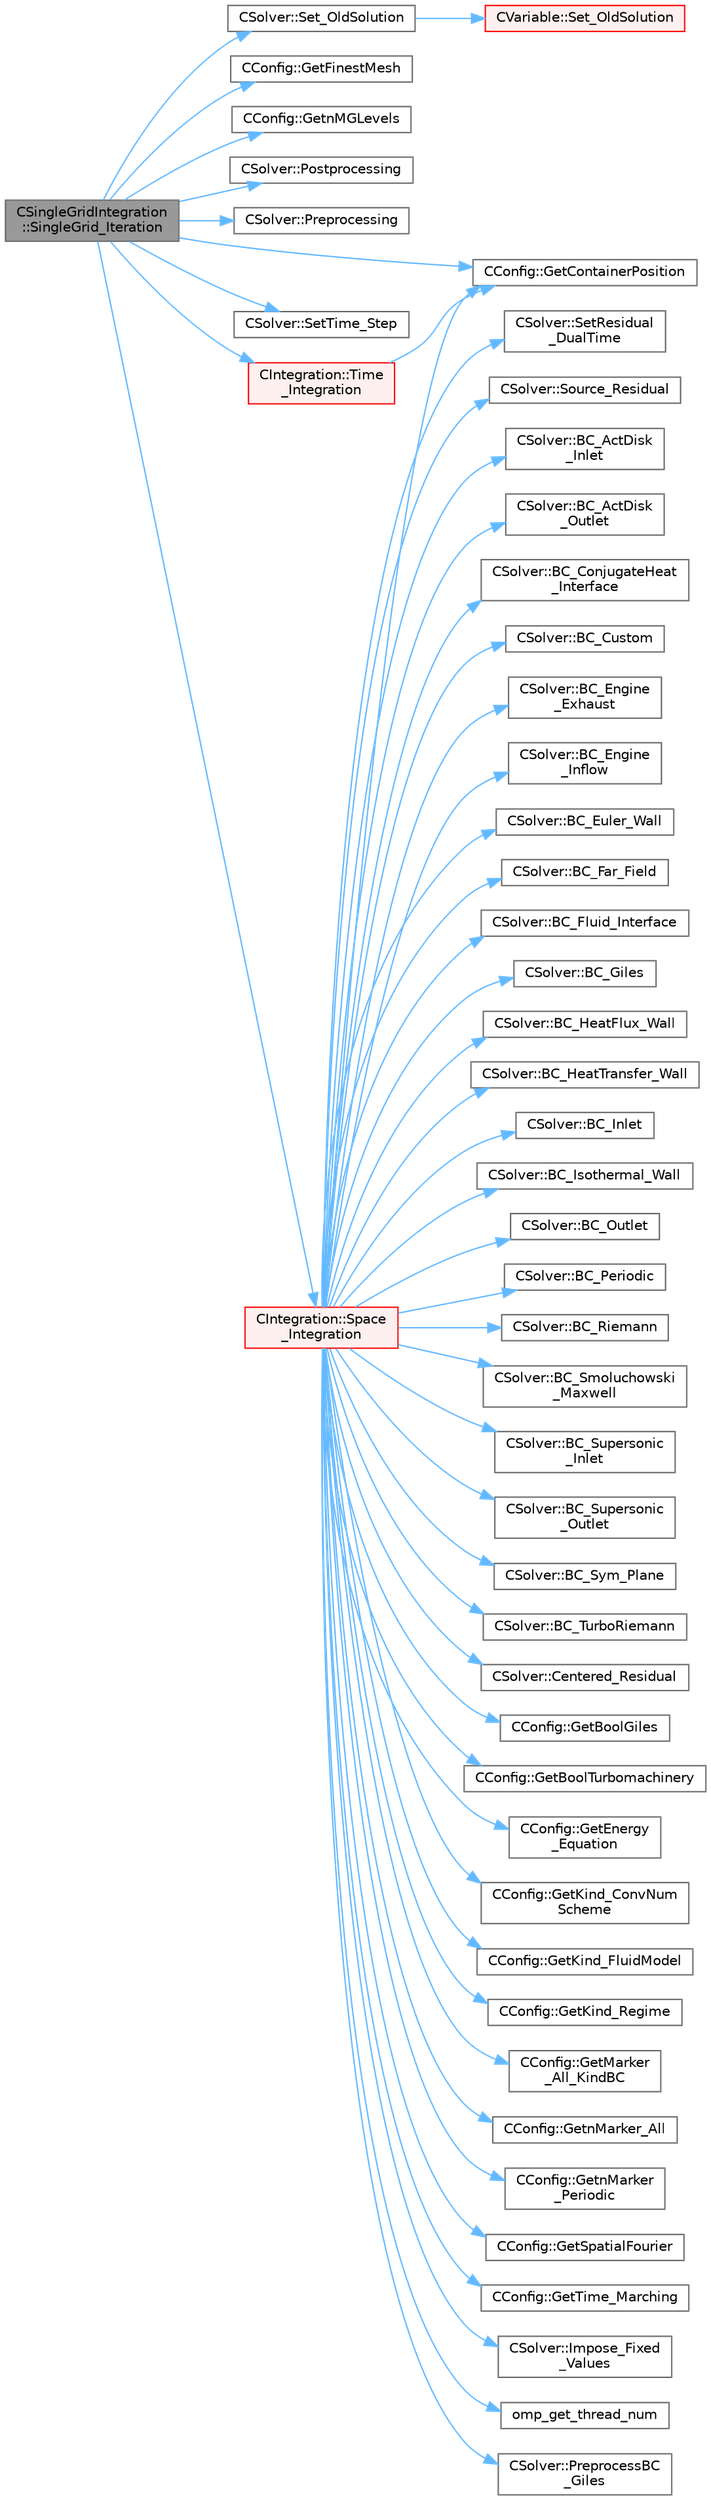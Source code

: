 digraph "CSingleGridIntegration::SingleGrid_Iteration"
{
 // LATEX_PDF_SIZE
  bgcolor="transparent";
  edge [fontname=Helvetica,fontsize=10,labelfontname=Helvetica,labelfontsize=10];
  node [fontname=Helvetica,fontsize=10,shape=box,height=0.2,width=0.4];
  rankdir="LR";
  Node1 [id="Node000001",label="CSingleGridIntegration\l::SingleGrid_Iteration",height=0.2,width=0.4,color="gray40", fillcolor="grey60", style="filled", fontcolor="black",tooltip="Do the numerical integration (implicit) of the turbulence solver."];
  Node1 -> Node2 [id="edge1_Node000001_Node000002",color="steelblue1",style="solid",tooltip=" "];
  Node2 [id="Node000002",label="CConfig::GetContainerPosition",height=0.2,width=0.4,color="grey40", fillcolor="white", style="filled",URL="$classCConfig.html#ad9a79bf229dcc3f99cf7c23d4cb16d06",tooltip="Provides the index of the solution in the container."];
  Node1 -> Node3 [id="edge2_Node000001_Node000003",color="steelblue1",style="solid",tooltip=" "];
  Node3 [id="Node000003",label="CConfig::GetFinestMesh",height=0.2,width=0.4,color="grey40", fillcolor="white", style="filled",URL="$classCConfig.html#a1bfdeef5e374d540cb675c308eb97868",tooltip="Get the index of the finest grid."];
  Node1 -> Node4 [id="edge3_Node000001_Node000004",color="steelblue1",style="solid",tooltip=" "];
  Node4 [id="Node000004",label="CConfig::GetnMGLevels",height=0.2,width=0.4,color="grey40", fillcolor="white", style="filled",URL="$classCConfig.html#a15a61a6f9a1d415c3509018f4916c5c1",tooltip="Get the number of multigrid levels."];
  Node1 -> Node5 [id="edge4_Node000001_Node000005",color="steelblue1",style="solid",tooltip=" "];
  Node5 [id="Node000005",label="CSolver::Postprocessing",height=0.2,width=0.4,color="grey40", fillcolor="white", style="filled",URL="$classCSolver.html#a3bbd97faea2faca3912f766870d9991f",tooltip="A virtual member."];
  Node1 -> Node6 [id="edge5_Node000001_Node000006",color="steelblue1",style="solid",tooltip=" "];
  Node6 [id="Node000006",label="CSolver::Preprocessing",height=0.2,width=0.4,color="grey40", fillcolor="white", style="filled",URL="$classCSolver.html#ae259428dd5451b8f0f81c407aceff287",tooltip="A virtual member."];
  Node1 -> Node7 [id="edge6_Node000001_Node000007",color="steelblue1",style="solid",tooltip=" "];
  Node7 [id="Node000007",label="CSolver::Set_OldSolution",height=0.2,width=0.4,color="grey40", fillcolor="white", style="filled",URL="$classCSolver.html#a520d254d19779cc8cca458fd0c4576be",tooltip="Set the old solution variables to the current solution value for Runge-Kutta iteration...."];
  Node7 -> Node8 [id="edge7_Node000007_Node000008",color="steelblue1",style="solid",tooltip=" "];
  Node8 [id="Node000008",label="CVariable::Set_OldSolution",height=0.2,width=0.4,color="red", fillcolor="#FFF0F0", style="filled",URL="$classCVariable.html#af7ab5687fab17a8840ebcbf1f1927634",tooltip="Set old variables to the value of the current variables."];
  Node1 -> Node12 [id="edge8_Node000001_Node000012",color="steelblue1",style="solid",tooltip=" "];
  Node12 [id="Node000012",label="CSolver::SetTime_Step",height=0.2,width=0.4,color="grey40", fillcolor="white", style="filled",URL="$classCSolver.html#a59168ff9a35447672e6ee77cf4bcb1ec",tooltip="A virtual member."];
  Node1 -> Node13 [id="edge9_Node000001_Node000013",color="steelblue1",style="solid",tooltip=" "];
  Node13 [id="Node000013",label="CIntegration::Space\l_Integration",height=0.2,width=0.4,color="red", fillcolor="#FFF0F0", style="filled",URL="$classCIntegration.html#af7aa23ef26b19cb2e73a8df6c7924d91",tooltip="Do the space integration of the numerical system."];
  Node13 -> Node14 [id="edge10_Node000013_Node000014",color="steelblue1",style="solid",tooltip=" "];
  Node14 [id="Node000014",label="CSolver::BC_ActDisk\l_Inlet",height=0.2,width=0.4,color="grey40", fillcolor="white", style="filled",URL="$classCSolver.html#a884486b5604b012e6abfcee1ec85ec60",tooltip="A virtual member."];
  Node13 -> Node15 [id="edge11_Node000013_Node000015",color="steelblue1",style="solid",tooltip=" "];
  Node15 [id="Node000015",label="CSolver::BC_ActDisk\l_Outlet",height=0.2,width=0.4,color="grey40", fillcolor="white", style="filled",URL="$classCSolver.html#a683cbaadcb95c7f6a1fdddaacdf7b23d",tooltip="A virtual member."];
  Node13 -> Node16 [id="edge12_Node000013_Node000016",color="steelblue1",style="solid",tooltip=" "];
  Node16 [id="Node000016",label="CSolver::BC_ConjugateHeat\l_Interface",height=0.2,width=0.4,color="grey40", fillcolor="white", style="filled",URL="$classCSolver.html#a94db69b3d09652f77010c9f3148a903e",tooltip="A virtual member."];
  Node13 -> Node17 [id="edge13_Node000013_Node000017",color="steelblue1",style="solid",tooltip=" "];
  Node17 [id="Node000017",label="CSolver::BC_Custom",height=0.2,width=0.4,color="grey40", fillcolor="white", style="filled",URL="$classCSolver.html#aa6353fb1b3aa5890a4630de58ef969c2",tooltip="A virtual member."];
  Node13 -> Node18 [id="edge14_Node000013_Node000018",color="steelblue1",style="solid",tooltip=" "];
  Node18 [id="Node000018",label="CSolver::BC_Engine\l_Exhaust",height=0.2,width=0.4,color="grey40", fillcolor="white", style="filled",URL="$classCSolver.html#ad71605aa960f2919dfc42d37d26ccf14",tooltip="A virtual member."];
  Node13 -> Node19 [id="edge15_Node000013_Node000019",color="steelblue1",style="solid",tooltip=" "];
  Node19 [id="Node000019",label="CSolver::BC_Engine\l_Inflow",height=0.2,width=0.4,color="grey40", fillcolor="white", style="filled",URL="$classCSolver.html#a40dad90e195d685000c464df07f236a5",tooltip="A virtual member."];
  Node13 -> Node20 [id="edge16_Node000013_Node000020",color="steelblue1",style="solid",tooltip=" "];
  Node20 [id="Node000020",label="CSolver::BC_Euler_Wall",height=0.2,width=0.4,color="grey40", fillcolor="white", style="filled",URL="$classCSolver.html#ad3242705af8a649e3ab21f37f80547e0",tooltip="A virtual member."];
  Node13 -> Node21 [id="edge17_Node000013_Node000021",color="steelblue1",style="solid",tooltip=" "];
  Node21 [id="Node000021",label="CSolver::BC_Far_Field",height=0.2,width=0.4,color="grey40", fillcolor="white", style="filled",URL="$classCSolver.html#afc58e2186b9fa9fcd6f985dea8a4aef9",tooltip="A virtual member."];
  Node13 -> Node22 [id="edge18_Node000013_Node000022",color="steelblue1",style="solid",tooltip=" "];
  Node22 [id="Node000022",label="CSolver::BC_Fluid_Interface",height=0.2,width=0.4,color="grey40", fillcolor="white", style="filled",URL="$classCSolver.html#a8e61426b81d9a8e38b180eb507ec6057",tooltip="Impose the interface state across sliding meshes."];
  Node13 -> Node23 [id="edge19_Node000013_Node000023",color="steelblue1",style="solid",tooltip=" "];
  Node23 [id="Node000023",label="CSolver::BC_Giles",height=0.2,width=0.4,color="grey40", fillcolor="white", style="filled",URL="$classCSolver.html#abd63b8973a56028dc9627113f53ab410",tooltip="A virtual member."];
  Node13 -> Node24 [id="edge20_Node000013_Node000024",color="steelblue1",style="solid",tooltip=" "];
  Node24 [id="Node000024",label="CSolver::BC_HeatFlux_Wall",height=0.2,width=0.4,color="grey40", fillcolor="white", style="filled",URL="$classCSolver.html#a7d1cb36c52b06eeaeca536ba6c99f963",tooltip="A virtual member."];
  Node13 -> Node25 [id="edge21_Node000013_Node000025",color="steelblue1",style="solid",tooltip=" "];
  Node25 [id="Node000025",label="CSolver::BC_HeatTransfer_Wall",height=0.2,width=0.4,color="grey40", fillcolor="white", style="filled",URL="$classCSolver.html#a84cb65d82b26da347e96b8ed81772a03",tooltip="Impose a heat flux by prescribing a heat transfer coefficient and a temperature at infinity."];
  Node13 -> Node26 [id="edge22_Node000013_Node000026",color="steelblue1",style="solid",tooltip=" "];
  Node26 [id="Node000026",label="CSolver::BC_Inlet",height=0.2,width=0.4,color="grey40", fillcolor="white", style="filled",URL="$classCSolver.html#a94825a483faefdc2d4de0ee06827d8d5",tooltip="A virtual member."];
  Node13 -> Node27 [id="edge23_Node000013_Node000027",color="steelblue1",style="solid",tooltip=" "];
  Node27 [id="Node000027",label="CSolver::BC_Isothermal_Wall",height=0.2,width=0.4,color="grey40", fillcolor="white", style="filled",URL="$classCSolver.html#afb597736a227b60f8f23b7c4f963b3aa",tooltip="A virtual member."];
  Node13 -> Node28 [id="edge24_Node000013_Node000028",color="steelblue1",style="solid",tooltip=" "];
  Node28 [id="Node000028",label="CSolver::BC_Outlet",height=0.2,width=0.4,color="grey40", fillcolor="white", style="filled",URL="$classCSolver.html#abe63c6057695d29b2c4d1a1f49c223a9",tooltip="A virtual member."];
  Node13 -> Node29 [id="edge25_Node000013_Node000029",color="steelblue1",style="solid",tooltip=" "];
  Node29 [id="Node000029",label="CSolver::BC_Periodic",height=0.2,width=0.4,color="grey40", fillcolor="white", style="filled",URL="$classCSolver.html#a2ccf1ca0de573ea053c7fb15e32be2cd",tooltip="A virtual member."];
  Node13 -> Node30 [id="edge26_Node000013_Node000030",color="steelblue1",style="solid",tooltip=" "];
  Node30 [id="Node000030",label="CSolver::BC_Riemann",height=0.2,width=0.4,color="grey40", fillcolor="white", style="filled",URL="$classCSolver.html#a34ca3aa5f2e4d2f8cfd7d989808fed03",tooltip="A virtual member."];
  Node13 -> Node31 [id="edge27_Node000013_Node000031",color="steelblue1",style="solid",tooltip=" "];
  Node31 [id="Node000031",label="CSolver::BC_Smoluchowski\l_Maxwell",height=0.2,width=0.4,color="grey40", fillcolor="white", style="filled",URL="$classCSolver.html#a0190ef2d683965e0fe7486c60b489711",tooltip="A virtual member."];
  Node13 -> Node32 [id="edge28_Node000013_Node000032",color="steelblue1",style="solid",tooltip=" "];
  Node32 [id="Node000032",label="CSolver::BC_Supersonic\l_Inlet",height=0.2,width=0.4,color="grey40", fillcolor="white", style="filled",URL="$classCSolver.html#a8fb73ae189dc68d9ab2034902c98bc18",tooltip="A virtual member."];
  Node13 -> Node33 [id="edge29_Node000013_Node000033",color="steelblue1",style="solid",tooltip=" "];
  Node33 [id="Node000033",label="CSolver::BC_Supersonic\l_Outlet",height=0.2,width=0.4,color="grey40", fillcolor="white", style="filled",URL="$classCSolver.html#a175ef84040822bec1a90359a4fff19c8",tooltip="A virtual member."];
  Node13 -> Node34 [id="edge30_Node000013_Node000034",color="steelblue1",style="solid",tooltip=" "];
  Node34 [id="Node000034",label="CSolver::BC_Sym_Plane",height=0.2,width=0.4,color="grey40", fillcolor="white", style="filled",URL="$classCSolver.html#ac89a1c18a8d1ede65207f276d8793c5c",tooltip="A virtual member."];
  Node13 -> Node35 [id="edge31_Node000013_Node000035",color="steelblue1",style="solid",tooltip=" "];
  Node35 [id="Node000035",label="CSolver::BC_TurboRiemann",height=0.2,width=0.4,color="grey40", fillcolor="white", style="filled",URL="$classCSolver.html#a95f3ae249351784673123098ff1a5d0a",tooltip="A virtual member."];
  Node13 -> Node36 [id="edge32_Node000013_Node000036",color="steelblue1",style="solid",tooltip=" "];
  Node36 [id="Node000036",label="CSolver::Centered_Residual",height=0.2,width=0.4,color="grey40", fillcolor="white", style="filled",URL="$classCSolver.html#a82fc859a695e1f6871fcbca91b6cf98d",tooltip="A virtual member."];
  Node13 -> Node37 [id="edge33_Node000013_Node000037",color="steelblue1",style="solid",tooltip=" "];
  Node37 [id="Node000037",label="CConfig::GetBoolGiles",height=0.2,width=0.4,color="grey40", fillcolor="white", style="filled",URL="$classCConfig.html#a148af6d807dcd352a3717fe3fac533c5",tooltip="Verify if there is any Giles Boundary Condition option specified from config file."];
  Node13 -> Node38 [id="edge34_Node000013_Node000038",color="steelblue1",style="solid",tooltip=" "];
  Node38 [id="Node000038",label="CConfig::GetBoolTurbomachinery",height=0.2,width=0.4,color="grey40", fillcolor="white", style="filled",URL="$classCConfig.html#a9e487db59e70e83ca75e919e084cb9b9",tooltip="Verify if there is Turbomachinery performance option specified from config file."];
  Node13 -> Node2 [id="edge35_Node000013_Node000002",color="steelblue1",style="solid",tooltip=" "];
  Node13 -> Node39 [id="edge36_Node000013_Node000039",color="steelblue1",style="solid",tooltip=" "];
  Node39 [id="Node000039",label="CConfig::GetEnergy\l_Equation",height=0.2,width=0.4,color="grey40", fillcolor="white", style="filled",URL="$classCConfig.html#a085accf5825cdba0219fc734f4fadb8c",tooltip="Flag for whether to solve the energy equation for incompressible flows."];
  Node13 -> Node40 [id="edge37_Node000013_Node000040",color="steelblue1",style="solid",tooltip=" "];
  Node40 [id="Node000040",label="CConfig::GetKind_ConvNum\lScheme",height=0.2,width=0.4,color="grey40", fillcolor="white", style="filled",URL="$classCConfig.html#ad4fc44102a683b89ed67ccd53d73929a",tooltip="Get the kind of convective numerical scheme."];
  Node13 -> Node41 [id="edge38_Node000013_Node000041",color="steelblue1",style="solid",tooltip=" "];
  Node41 [id="Node000041",label="CConfig::GetKind_FluidModel",height=0.2,width=0.4,color="grey40", fillcolor="white", style="filled",URL="$classCConfig.html#a120698f22c0de262c4ffa659ee7ec49f",tooltip="Fluid model that we are using."];
  Node13 -> Node42 [id="edge39_Node000013_Node000042",color="steelblue1",style="solid",tooltip=" "];
  Node42 [id="Node000042",label="CConfig::GetKind_Regime",height=0.2,width=0.4,color="grey40", fillcolor="white", style="filled",URL="$classCConfig.html#afbf664fbd8b2c75c5874432fdc185937",tooltip="Governing equations of the flow (it can be different from the run time equation)."];
  Node13 -> Node43 [id="edge40_Node000013_Node000043",color="steelblue1",style="solid",tooltip=" "];
  Node43 [id="Node000043",label="CConfig::GetMarker\l_All_KindBC",height=0.2,width=0.4,color="grey40", fillcolor="white", style="filled",URL="$classCConfig.html#ae003cd8f406eaaa91849a774c9a20730",tooltip="Get the kind of boundary for each marker."];
  Node13 -> Node44 [id="edge41_Node000013_Node000044",color="steelblue1",style="solid",tooltip=" "];
  Node44 [id="Node000044",label="CConfig::GetnMarker_All",height=0.2,width=0.4,color="grey40", fillcolor="white", style="filled",URL="$classCConfig.html#a459dee039e618d21a5d78db61c221240",tooltip="Get the total number of boundary markers of the local process including send/receive domains."];
  Node13 -> Node45 [id="edge42_Node000013_Node000045",color="steelblue1",style="solid",tooltip=" "];
  Node45 [id="Node000045",label="CConfig::GetnMarker\l_Periodic",height=0.2,width=0.4,color="grey40", fillcolor="white", style="filled",URL="$classCConfig.html#a8d41ac571359049bbdc4b7927e7c328a",tooltip="Get the total number of periodic markers."];
  Node13 -> Node46 [id="edge43_Node000013_Node000046",color="steelblue1",style="solid",tooltip=" "];
  Node46 [id="Node000046",label="CConfig::GetSpatialFourier",height=0.2,width=0.4,color="grey40", fillcolor="white", style="filled",URL="$classCConfig.html#a5c97504aafefea72406d2553754f67cc",tooltip="Verify if there is mixing plane interface specified from config file."];
  Node13 -> Node47 [id="edge44_Node000013_Node000047",color="steelblue1",style="solid",tooltip=" "];
  Node47 [id="Node000047",label="CConfig::GetTime_Marching",height=0.2,width=0.4,color="grey40", fillcolor="white", style="filled",URL="$classCConfig.html#ac47e04d76ce865893a94dcedd3c9b6a5",tooltip="Provides information about the time integration, and change the write in the output files information..."];
  Node13 -> Node48 [id="edge45_Node000013_Node000048",color="steelblue1",style="solid",tooltip=" "];
  Node48 [id="Node000048",label="CSolver::Impose_Fixed\l_Values",height=0.2,width=0.4,color="grey40", fillcolor="white", style="filled",URL="$classCSolver.html#ad6a598e8eb4f98cb75455012043df9e4",tooltip="Virtual function to apply something like a strong BC to the whole domain."];
  Node13 -> Node49 [id="edge46_Node000013_Node000049",color="steelblue1",style="solid",tooltip=" "];
  Node49 [id="Node000049",label="omp_get_thread_num",height=0.2,width=0.4,color="grey40", fillcolor="white", style="filled",URL="$omp__structure_8hpp.html#aad63dd7e34961dbbd2e8774e7f6bc2d0",tooltip="Index of current thread, akin to MPI rank."];
  Node13 -> Node50 [id="edge47_Node000013_Node000050",color="steelblue1",style="solid",tooltip=" "];
  Node50 [id="Node000050",label="CSolver::PreprocessBC\l_Giles",height=0.2,width=0.4,color="grey40", fillcolor="white", style="filled",URL="$classCSolver.html#a6c03d1a438856d4324e5e65c3a0bb67d",tooltip="It computes Fourier transformation for the needed quantities along the pitch for each span in turboma..."];
  Node13 -> Node51 [id="edge48_Node000013_Node000051",color="steelblue1",style="solid",tooltip=" "];
  Node51 [id="Node000051",label="CSolver::SetResidual\l_DualTime",height=0.2,width=0.4,color="grey40", fillcolor="white", style="filled",URL="$classCSolver.html#ab21caa08cdd68a05d58206466d58d817",tooltip="A virtual member."];
  Node13 -> Node52 [id="edge49_Node000013_Node000052",color="steelblue1",style="solid",tooltip=" "];
  Node52 [id="Node000052",label="CSolver::Source_Residual",height=0.2,width=0.4,color="grey40", fillcolor="white", style="filled",URL="$classCSolver.html#acd8afe5652ded8e804434002e9af16b8",tooltip="A virtual member."];
  Node1 -> Node56 [id="edge50_Node000001_Node000056",color="steelblue1",style="solid",tooltip=" "];
  Node56 [id="Node000056",label="CIntegration::Time\l_Integration",height=0.2,width=0.4,color="red", fillcolor="#FFF0F0", style="filled",URL="$classCIntegration.html#ab4b240c65d2880d2329b1325e99c9a26",tooltip="Do the time integration (explicit or implicit) of the numerical system."];
  Node56 -> Node2 [id="edge51_Node000056_Node000002",color="steelblue1",style="solid",tooltip=" "];
}
